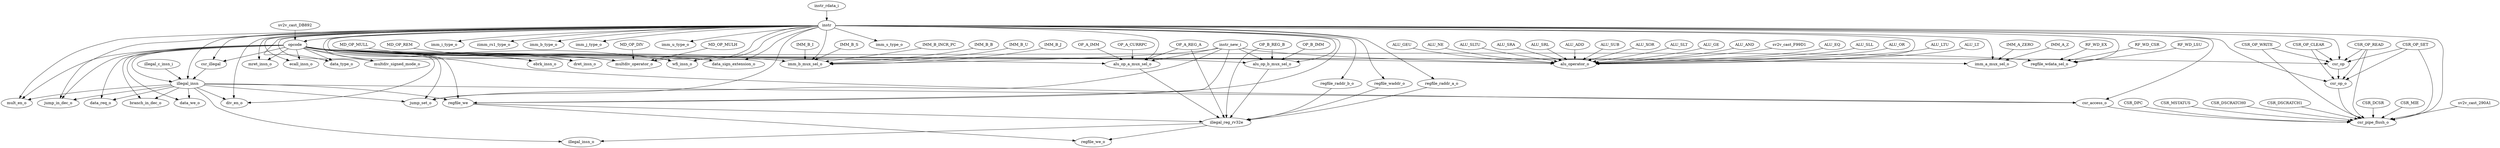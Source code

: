 strict digraph "" {
	CSR_OP_CLEAR -> csr_op	 [weight=1.0];
	CSR_OP_CLEAR -> csr_op_o	 [weight=1.0];
	sv2v_cast_F99D1 -> alu_operator_o	 [weight=1.0];
	MD_OP_MULH -> multdiv_operator_o	 [weight=3.0];
	MD_OP_MULL -> multdiv_operator_o	 [weight=2.0];
	IMM_B_INCR_PC -> imm_b_mux_sel_o	 [weight=3.0];
	instr -> div_en_o	 [weight=12.0];
	instr -> imm_s_type_o	 [weight=1.0];
	instr -> ebrk_insn_o	 [weight=2.0];
	instr -> jump_set_o	 [weight=1.0];
	instr -> csr_pipe_flush_o	 [weight=6.0];
	instr -> alu_op_a_mux_sel_o	 [weight=13.0];
	instr -> dret_insn_o	 [weight=2.0];
	instr -> csr_illegal	 [weight=2.0];
	instr -> csr_op	 [weight=6.0];
	instr -> alu_operator_o	 [weight=75.0];
	instr -> wfi_insn_o	 [weight=2.0];
	instr -> data_sign_extension_o	 [weight=1.0];
	instr -> regfile_waddr_o	 [weight=1.0];
	instr -> alu_op_b_mux_sel_o	 [weight=16.0];
	instr -> multdiv_operator_o	 [weight=24.0];
	instr -> opcode	 [weight=1.0];
	instr -> csr_access_o	 [weight=6.0];
	instr -> jump_in_dec_o	 [weight=1.0];
	instr -> regfile_we	 [weight=8.0];
	instr -> imm_i_type_o	 [weight=1.0];
	instr -> imm_b_mux_sel_o	 [weight=8.0];
	instr -> zimm_rs1_type_o	 [weight=1.0];
	instr -> imm_b_type_o	 [weight=1.0];
	instr -> regfile_raddr_a_o	 [weight=1.0];
	instr -> mret_insn_o	 [weight=2.0];
	instr -> imm_a_mux_sel_o	 [weight=6.0];
	instr -> csr_op_o	 [weight=1.0];
	instr -> illegal_insn	 [weight=52.0];
	instr -> imm_j_type_o	 [weight=1.0];
	instr -> ecall_insn_o	 [weight=2.0];
	instr -> data_type_o	 [weight=6.0];
	instr -> imm_u_type_o	 [weight=1.0];
	instr -> regfile_wdata_sel_o	 [weight=6.0];
	instr -> regfile_raddr_b_o	 [weight=1.0];
	instr -> multdiv_signed_mode_o	 [weight=24.0];
	instr -> mult_en_o	 [weight=12.0];
	IMM_A_ZERO -> imm_a_mux_sel_o	 [weight=2.0];
	ALU_EQ -> alu_operator_o	 [weight=1.0];
	illegal_reg_rv32e -> regfile_we_o	 [weight=1.0];
	illegal_reg_rv32e -> illegal_insn_o	 [weight=1.0];
	CSR_OP_READ -> csr_pipe_flush_o	 [weight=1.0];
	CSR_OP_READ -> csr_op	 [weight=1.0];
	CSR_OP_READ -> csr_op_o	 [weight=1.0];
	OP_B_REG_B -> illegal_reg_rv32e	 [weight=1.0];
	OP_B_REG_B -> alu_op_b_mux_sel_o	 [weight=22.0];
	alu_op_a_mux_sel_o -> illegal_reg_rv32e	 [weight=1.0];
	ALU_SLL -> alu_operator_o	 [weight=2.0];
	ALU_SLT -> alu_operator_o	 [weight=2.0];
	csr_illegal -> illegal_insn	 [weight=1.0];
	IMM_B_J -> imm_b_mux_sel_o	 [weight=1.0];
	ALU_GE -> alu_operator_o	 [weight=1.0];
	IMM_B_I -> imm_b_mux_sel_o	 [weight=23.0];
	ALU_OR -> alu_operator_o	 [weight=2.0];
	IMM_B_B -> imm_b_mux_sel_o	 [weight=1.0];
	MD_OP_REM -> multdiv_operator_o	 [weight=2.0];
	IMM_B_U -> imm_b_mux_sel_o	 [weight=2.0];
	csr_op -> csr_op_o	 [weight=3.0];
	IMM_B_S -> imm_b_mux_sel_o	 [weight=1.0];
	RF_WD_CSR -> regfile_wdata_sel_o	 [weight=1.0];
	instr_new_i -> jump_set_o	 [weight=3.0];
	instr_new_i -> alu_op_a_mux_sel_o	 [weight=6.0];
	instr_new_i -> alu_operator_o	 [weight=5.0];
	instr_new_i -> alu_op_b_mux_sel_o	 [weight=6.0];
	instr_new_i -> regfile_we	 [weight=5.0];
	instr_new_i -> imm_b_mux_sel_o	 [weight=5.0];
	ALU_LTU -> alu_operator_o	 [weight=1.0];
	regfile_waddr_o -> illegal_reg_rv32e	 [weight=1.0];
	alu_op_b_mux_sel_o -> illegal_reg_rv32e	 [weight=1.0];
	ALU_LT -> alu_operator_o	 [weight=1.0];
	opcode -> div_en_o	 [weight=4.0];
	opcode -> data_we_o	 [weight=6.0];
	opcode -> ebrk_insn_o	 [weight=1.0];
	opcode -> jump_set_o	 [weight=3.0];
	opcode -> alu_op_a_mux_sel_o	 [weight=60.0];
	opcode -> dret_insn_o	 [weight=1.0];
	opcode -> csr_illegal	 [weight=1.0];
	opcode -> csr_op	 [weight=3.0];
	opcode -> alu_operator_o	 [weight=53.0];
	opcode -> wfi_insn_o	 [weight=1.0];
	opcode -> data_sign_extension_o	 [weight=4.0];
	opcode -> alu_op_b_mux_sel_o	 [weight=65.0];
	opcode -> multdiv_operator_o	 [weight=8.0];
	opcode -> data_req_o	 [weight=10.0];
	opcode -> csr_access_o	 [weight=6.0];
	opcode -> jump_in_dec_o	 [weight=6.0];
	opcode -> regfile_we	 [weight=50.0];
	opcode -> branch_in_dec_o	 [weight=9.0];
	opcode -> imm_b_mux_sel_o	 [weight=30.0];
	opcode -> mret_insn_o	 [weight=1.0];
	opcode -> imm_a_mux_sel_o	 [weight=7.0];
	opcode -> illegal_insn	 [weight=28.0];
	opcode -> ecall_insn_o	 [weight=1.0];
	opcode -> data_type_o	 [weight=10.0];
	opcode -> regfile_wdata_sel_o	 [weight=10.0];
	opcode -> multdiv_signed_mode_o	 [weight=8.0];
	opcode -> mult_en_o	 [weight=4.0];
	ALU_GEU -> alu_operator_o	 [weight=1.0];
	ALU_NE -> alu_operator_o	 [weight=1.0];
	csr_access_o -> csr_pipe_flush_o	 [weight=3.0];
	ALU_SLTU -> alu_operator_o	 [weight=3.0];
	regfile_we -> regfile_we_o	 [weight=1.0];
	regfile_we -> illegal_reg_rv32e	 [weight=1.0];
	ALU_SRA -> alu_operator_o	 [weight=2.0];
	ALU_SRL -> alu_operator_o	 [weight=2.0];
	CSR_DCSR -> csr_pipe_flush_o	 [weight=1.0];
	CSR_MIE -> csr_pipe_flush_o	 [weight=1.0];
	sv2v_cast_DB892 -> opcode	 [weight=1.0];
	ALU_ADD -> alu_operator_o	 [weight=29.0];
	RF_WD_LSU -> regfile_wdata_sel_o	 [weight=1.0];
	sv2v_cast_290A1 -> csr_pipe_flush_o	 [weight=6.0];
	OP_A_IMM -> alu_op_a_mux_sel_o	 [weight=3.0];
	OP_A_CURRPC -> alu_op_a_mux_sel_o	 [weight=6.0];
	CSR_DPC -> csr_pipe_flush_o	 [weight=1.0];
	ALU_SUB -> alu_operator_o	 [weight=1.0];
	illegal_c_insn_i -> illegal_insn	 [weight=1.0];
	RF_WD_EX -> regfile_wdata_sel_o	 [weight=1.0];
	regfile_raddr_a_o -> illegal_reg_rv32e	 [weight=1.0];
	CSR_OP_WRITE -> csr_pipe_flush_o	 [weight=2.0];
	CSR_OP_WRITE -> csr_op	 [weight=1.0];
	csr_op_o -> csr_pipe_flush_o	 [weight=5.0];
	ALU_XOR -> alu_operator_o	 [weight=2.0];
	illegal_insn -> div_en_o	 [weight=1.0];
	illegal_insn -> data_we_o	 [weight=1.0];
	illegal_insn -> jump_set_o	 [weight=1.0];
	illegal_insn -> data_req_o	 [weight=1.0];
	illegal_insn -> csr_access_o	 [weight=1.0];
	illegal_insn -> jump_in_dec_o	 [weight=1.0];
	illegal_insn -> regfile_we	 [weight=1.0];
	illegal_insn -> branch_in_dec_o	 [weight=1.0];
	illegal_insn -> illegal_insn_o	 [weight=1.0];
	illegal_insn -> mult_en_o	 [weight=1.0];
	OP_A_REG_A -> illegal_reg_rv32e	 [weight=1.0];
	OP_A_REG_A -> alu_op_a_mux_sel_o	 [weight=47.0];
	OP_B_IMM -> alu_op_b_mux_sel_o	 [weight=39.0];
	MD_OP_DIV -> multdiv_operator_o	 [weight=2.0];
	ALU_AND -> alu_operator_o	 [weight=2.0];
	IMM_A_Z -> imm_a_mux_sel_o	 [weight=1.0];
	regfile_raddr_b_o -> illegal_reg_rv32e	 [weight=1.0];
	instr_rdata_i -> instr	 [weight=1.0];
	CSR_MSTATUS -> csr_pipe_flush_o	 [weight=1.0];
	CSR_DSCRATCH0 -> csr_pipe_flush_o	 [weight=1.0];
	CSR_DSCRATCH1 -> csr_pipe_flush_o	 [weight=1.0];
	CSR_OP_SET -> csr_pipe_flush_o	 [weight=2.0];
	CSR_OP_SET -> csr_op	 [weight=1.0];
	CSR_OP_SET -> csr_op_o	 [weight=1.0];
}
